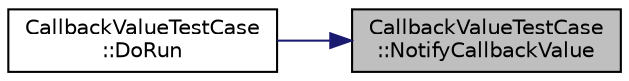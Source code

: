 digraph "CallbackValueTestCase::NotifyCallbackValue"
{
 // LATEX_PDF_SIZE
  edge [fontname="Helvetica",fontsize="10",labelfontname="Helvetica",labelfontsize="10"];
  node [fontname="Helvetica",fontsize="10",shape=record];
  rankdir="RL";
  Node1 [label="CallbackValueTestCase\l::NotifyCallbackValue",height=0.2,width=0.4,color="black", fillcolor="grey75", style="filled", fontcolor="black",tooltip=" "];
  Node1 -> Node2 [dir="back",color="midnightblue",fontsize="10",style="solid",fontname="Helvetica"];
  Node2 [label="CallbackValueTestCase\l::DoRun",height=0.2,width=0.4,color="black", fillcolor="white", style="filled",URL="$class_callback_value_test_case.html#acef10b69657dec994e6446f6b0d08291",tooltip="Implementation to actually run this TestCase."];
}

